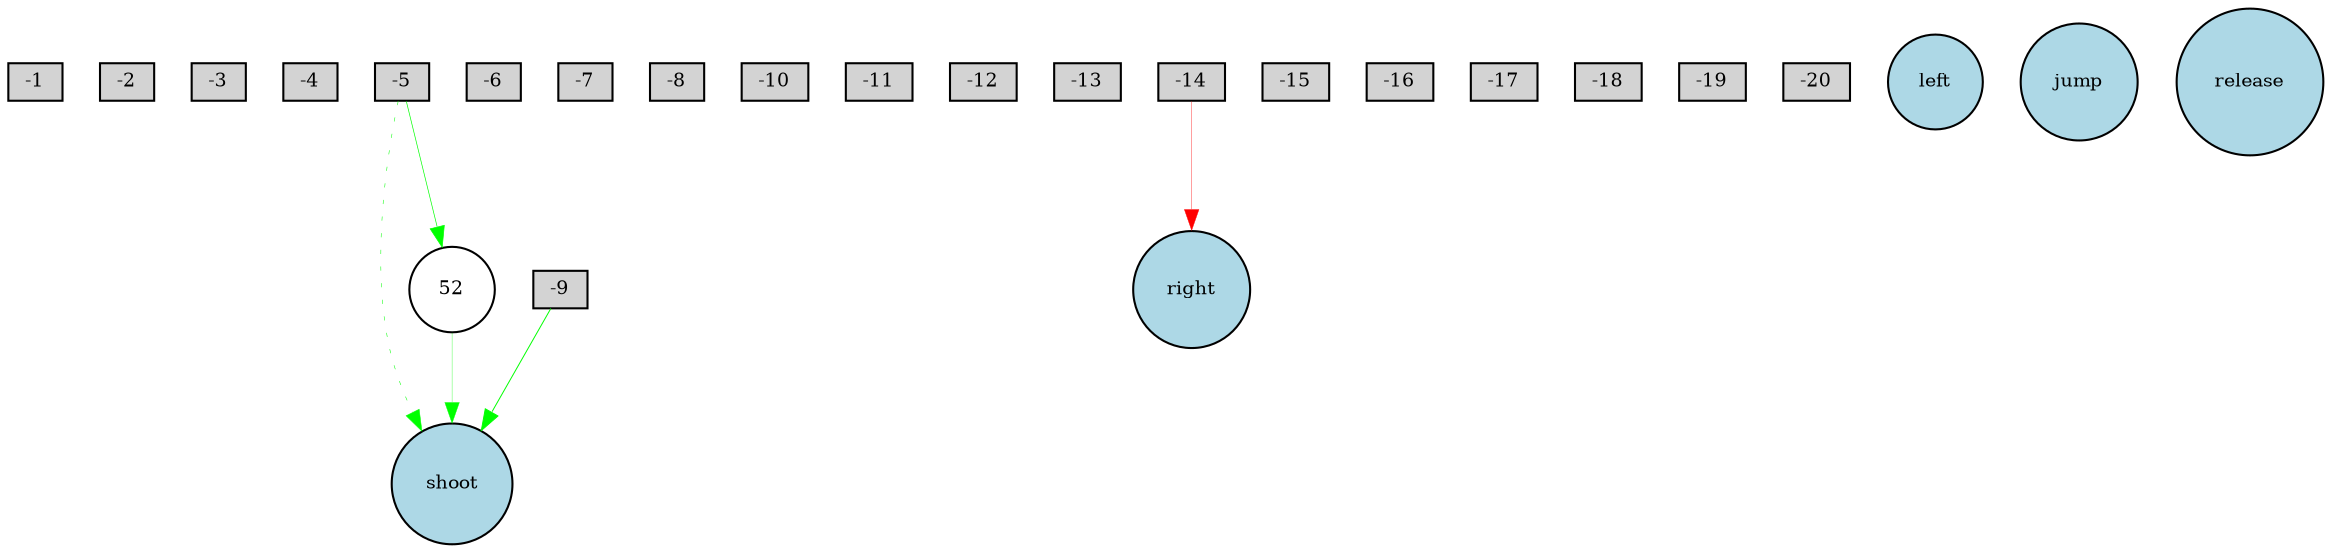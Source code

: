 digraph {
	node [fontsize=9 height=0.2 shape=circle width=0.2]
	-1 [fillcolor=lightgray shape=box style=filled]
	-2 [fillcolor=lightgray shape=box style=filled]
	-3 [fillcolor=lightgray shape=box style=filled]
	-4 [fillcolor=lightgray shape=box style=filled]
	-5 [fillcolor=lightgray shape=box style=filled]
	-6 [fillcolor=lightgray shape=box style=filled]
	-7 [fillcolor=lightgray shape=box style=filled]
	-8 [fillcolor=lightgray shape=box style=filled]
	-9 [fillcolor=lightgray shape=box style=filled]
	-10 [fillcolor=lightgray shape=box style=filled]
	-11 [fillcolor=lightgray shape=box style=filled]
	-12 [fillcolor=lightgray shape=box style=filled]
	-13 [fillcolor=lightgray shape=box style=filled]
	-14 [fillcolor=lightgray shape=box style=filled]
	-15 [fillcolor=lightgray shape=box style=filled]
	-16 [fillcolor=lightgray shape=box style=filled]
	-17 [fillcolor=lightgray shape=box style=filled]
	-18 [fillcolor=lightgray shape=box style=filled]
	-19 [fillcolor=lightgray shape=box style=filled]
	-20 [fillcolor=lightgray shape=box style=filled]
	left [fillcolor=lightblue style=filled]
	right [fillcolor=lightblue style=filled]
	jump [fillcolor=lightblue style=filled]
	shoot [fillcolor=lightblue style=filled]
	release [fillcolor=lightblue style=filled]
	52 [fillcolor=white style=filled]
	-14 -> right [color=red penwidth=0.18031879461892453 style=solid]
	-5 -> shoot [color=green penwidth=0.24894835928390505 style=dotted]
	-5 -> 52 [color=green penwidth=0.32757111997291644 style=solid]
	52 -> shoot [color=green penwidth=0.15847867000204346 style=solid]
	-9 -> shoot [color=green penwidth=0.4690439831197031 style=solid]
}
